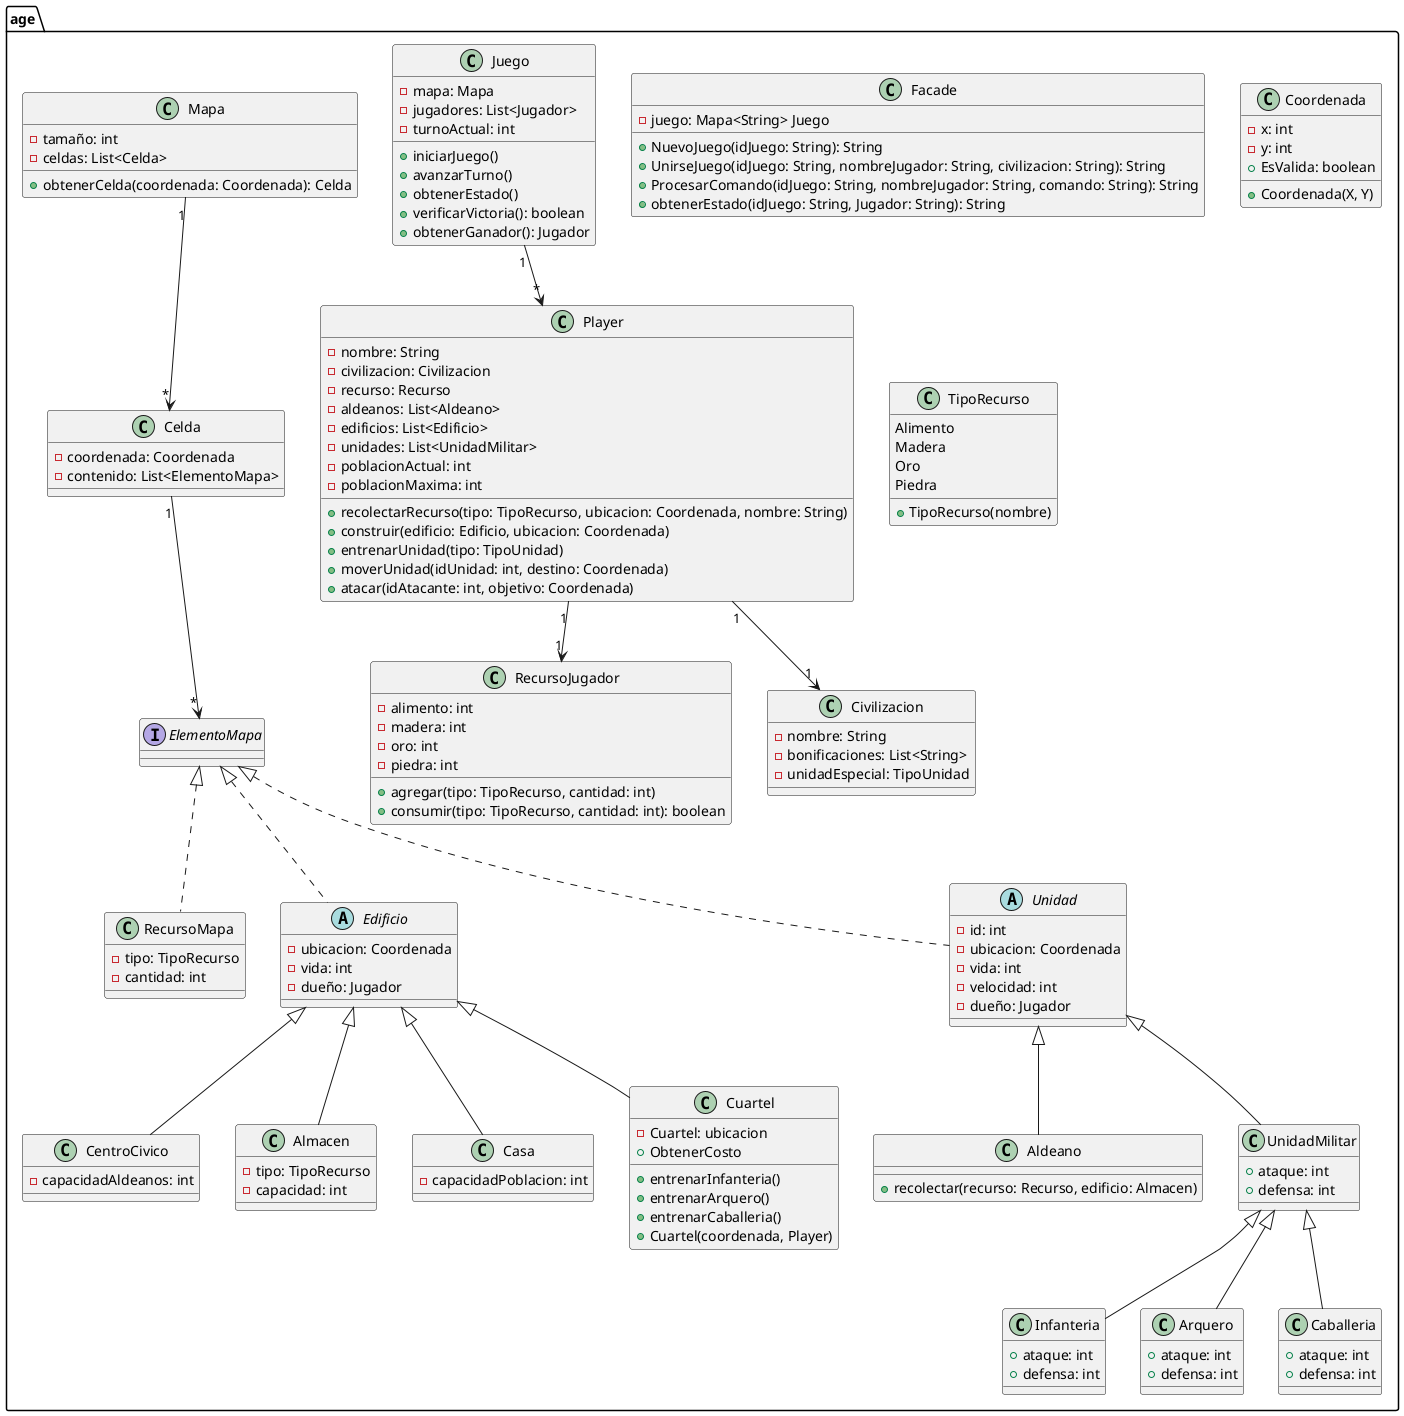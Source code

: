 @startuml PIIProyecto2025


package "age" {

    class Facade {
    - juego: Mapa<String> Juego
    + NuevoJuego(idJuego: String): String
    + UnirseJuego(idJuego: String, nombreJugador: String, civilizacion: String): String
    + ProcesarComando(idJuego: String, nombreJugador: String, comando: String): String
    + obtenerEstado(idJuego: String, Jugador: String): String
    }
    
    class Juego {
        - mapa: Mapa
        - jugadores: List<Jugador>
        - turnoActual: int
        + iniciarJuego()
        + avanzarTurno()
        + obtenerEstado()
        + verificarVictoria(): boolean
        + obtenerGanador(): Jugador
    }

    class Player {
        - nombre: String
        - civilizacion: Civilizacion
        - recurso: Recurso
        - aldeanos: List<Aldeano>
        - edificios: List<Edificio>
        - unidades: List<UnidadMilitar>
        - poblacionActual: int
        - poblacionMaxima: int
        + recolectarRecurso(tipo: TipoRecurso, ubicacion: Coordenada, nombre: String)
        + construir(edificio: Edificio, ubicacion: Coordenada)
        + entrenarUnidad(tipo: TipoUnidad)
        + moverUnidad(idUnidad: int, destino: Coordenada)
        + atacar(idAtacante: int, objetivo: Coordenada)
    }

    class Mapa {
        - tamaño: int
        - celdas: List<Celda>
        + obtenerCelda(coordenada: Coordenada): Celda
    }

    class Celda {
        - coordenada: Coordenada
        - contenido: List<ElementoMapa>
    }

    class Coordenada {
        - x: int
        - y: int
        + Coordenada(X, Y)
        + EsValida: boolean
    }

    interface ElementoMapa {
    }

    class RecursoMapa implements ElementoMapa {
        - tipo: TipoRecurso
        - cantidad: int
    }

    class TipoRecurso {
        Alimento
        Madera
        Oro
        Piedra
        + TipoRecurso(nombre)
    }

    class RecursoJugador {
        - alimento: int
        - madera: int
        - oro: int
        - piedra: int
        + agregar(tipo: TipoRecurso, cantidad: int)
        + consumir(tipo: TipoRecurso, cantidad: int): boolean
    }

    class Civilizacion {
        - nombre: String
        - bonificaciones: List<String>
        - unidadEspecial: TipoUnidad
    }

    abstract class Edificio implements ElementoMapa {
        - ubicacion: Coordenada
        - vida: int
        - dueño: Jugador
    }

    class CentroCivico extends Edificio {
        - capacidadAldeanos: int
    }

    class Almacen extends Edificio {
        - tipo: TipoRecurso
        - capacidad: int
    }

    class Casa extends Edificio {
        - capacidadPoblacion: int
    }

    class Cuartel extends Edificio {
        - Cuartel: ubicacion  
        + entrenarInfanteria()
        + entrenarArquero()
        + entrenarCaballeria()
        + Cuartel(coordenada, Player)
        + ObtenerCosto 
    }

    abstract class Unidad implements ElementoMapa {
        - id: int
        - ubicacion: Coordenada
        - vida: int
        - velocidad: int
        - dueño: Jugador
    }

    class Aldeano extends Unidad {
        + recolectar(recurso: Recurso, edificio: Almacen)
    }

    class UnidadMilitar extends Unidad {
        + ataque: int
        + defensa: int
    }

    class Infanteria extends UnidadMilitar {
        + ataque: int 
        + defensa: int
    
    }

    class Arquero extends UnidadMilitar {
        + ataque: int 
        + defensa: int 
    }

    class Caballeria extends UnidadMilitar {
        + ataque: int 
        + defensa: int 
    }
    
    Juego "1" --> "*" Player
    Player "1" --> "1" Civilizacion
    Player "1" --> "1" RecursoJugador
    Mapa "1" --> "*" Celda
    Celda "1" --> "*" ElementoMapa

}

@enduml
